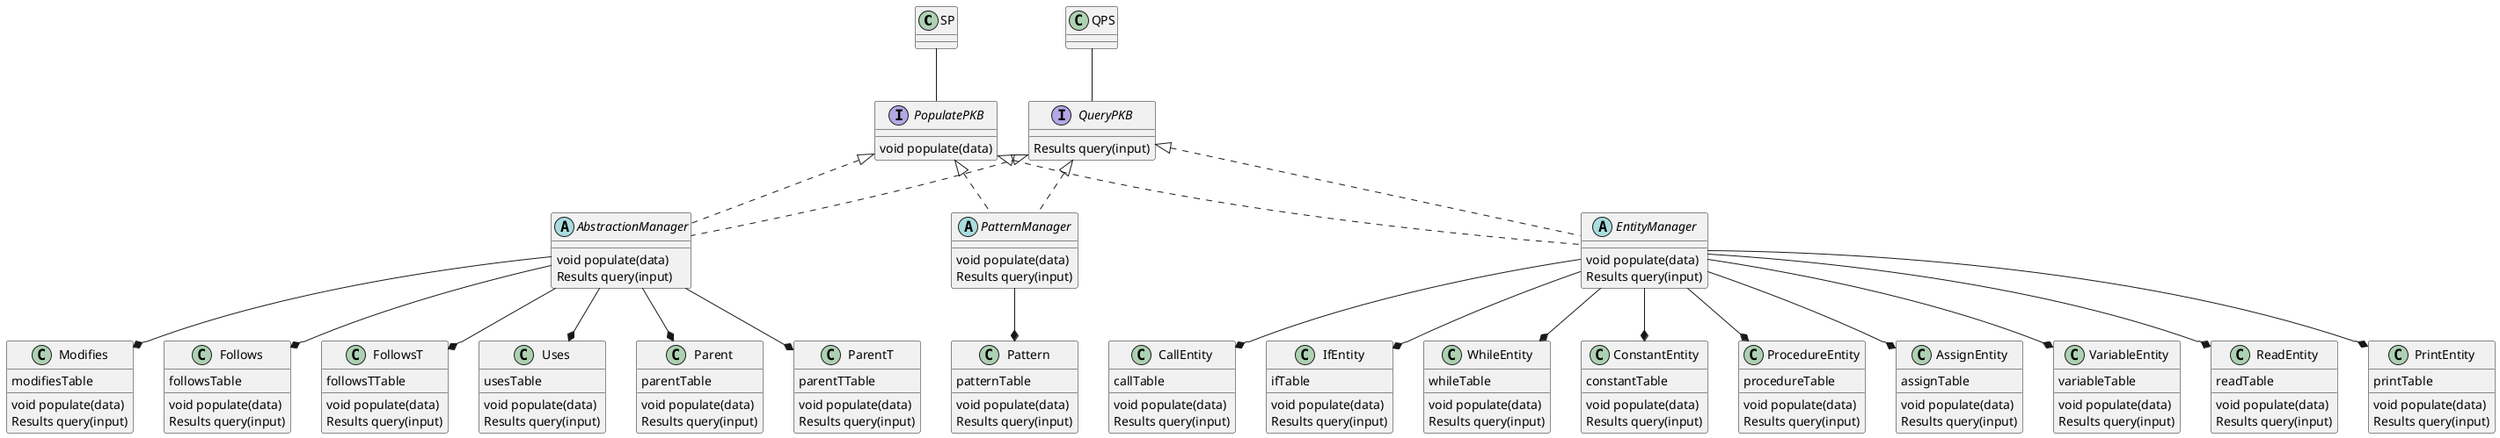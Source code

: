@startuml

class SP {}

class QPS {}

interface PopulatePKB {
	void populate(data)
}

interface QueryPKB {
	Results query(input)
}

abstract class "EntityManager" {
	void populate(data)
	Results query(input)
}

abstract class "PatternManager" {
	void populate(data)
	Results query(input)
}

abstract class "AbstractionManager" {
	void populate(data)
	Results query(input)
}

class VariableEntity {
	variableTable
	void populate(data)
	Results query(input)
}

class ReadEntity {
	readTable
	void populate(data)
	Results query(input)
}

class PrintEntity {
	printTable
	void populate(data)
	Results query(input)
}

class CallEntity {
	callTable
	void populate(data)
	Results query(input)
}

class IfEntity {
	ifTable
	void populate(data)
	Results query(input)
}

class WhileEntity {
	whileTable
	void populate(data)
	Results query(input)
}


class ConstantEntity {
	constantTable
	void populate(data)
	Results query(input)
}


class ProcedureEntity {
	procedureTable
	void populate(data)
	Results query(input)
}

class AssignEntity {
	assignTable
	void populate(data)
	Results query(input)
}

 class Pattern {
	patternTable
	void populate(data)
	Results query(input)
}

class Modifies {
	modifiesTable
	void populate(data)
	Results query(input)
}

class Follows {
	followsTable
	void populate(data)
	Results query(input)
}

class FollowsT{
	followsTTable
	void populate(data)
	Results query(input)
}

class Uses { 
	usesTable
	void populate(data)
	Results query(input)
}

class Parent{
	parentTable
	void populate(data)
	Results query(input)
}

class ParentT{
	parentTTable
	void populate(data)
	Results query(input)
}


SP -down- PopulatePKB

QPS -down- QueryPKB

PopulatePKB <|.down. EntityManager
QueryPKB <|.down. EntityManager

PopulatePKB <|.down.  PatternManager
QueryPKB <|.down. PatternManager

PopulatePKB <|.down.  AbstractionManager
QueryPKB <|.down. AbstractionManager

VariableEntity  *-up- EntityManager
ReadEntity  *-up- EntityManager
PrintEntity  *-up- EntityManager
CallEntity  *-up- EntityManager
IfEntity  *-up- EntityManager
WhileEntity  *-up- EntityManager
ConstantEntity  *-up- EntityManager
ProcedureEntity  *-up- EntityManager
AssignEntity  *-up- EntityManager
Pattern *-up- PatternManager
Modifies *-up- AbstractionManager
Follows *-up- AbstractionManager
FollowsT *-up- AbstractionManager
Uses *-up- AbstractionManager
Parent *-up- AbstractionManager
ParentT *-up- AbstractionManager

@enduml

